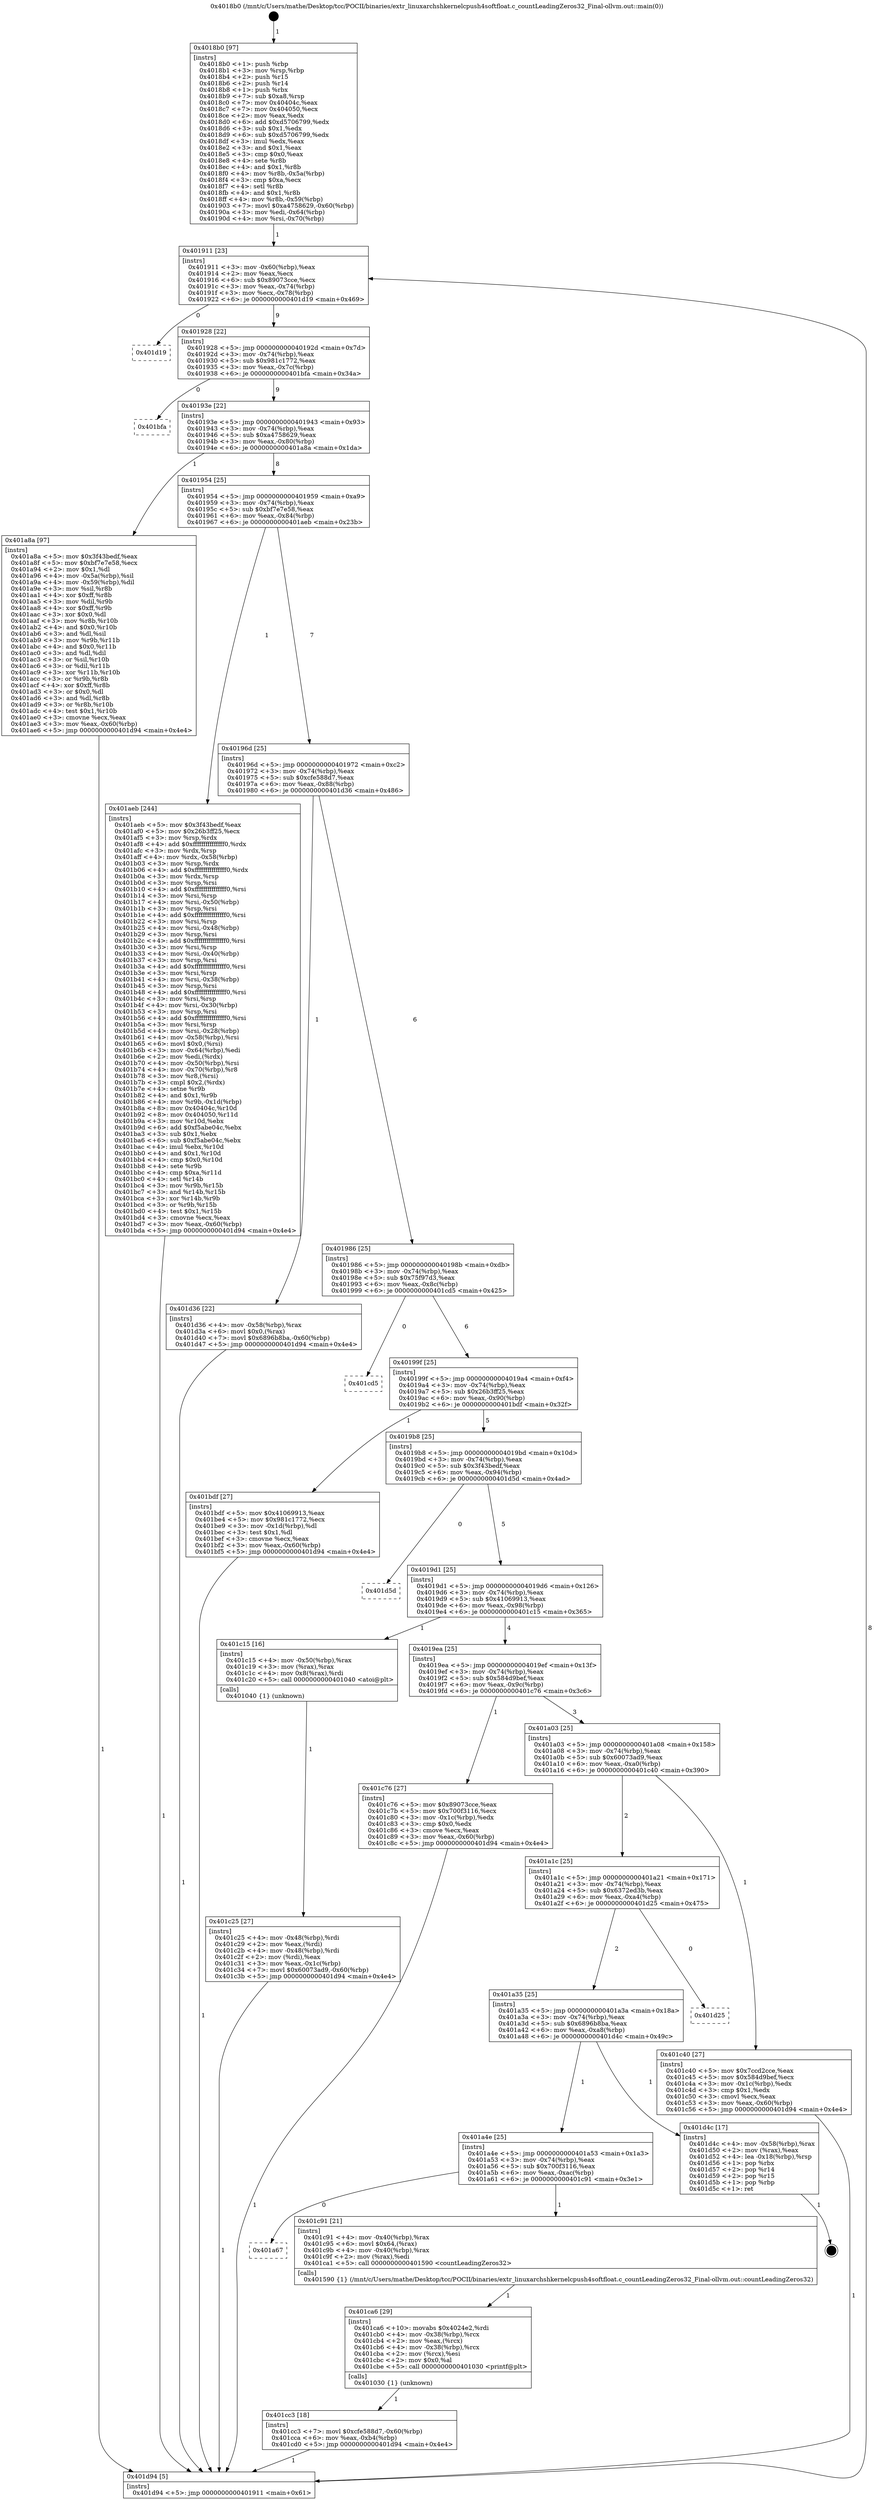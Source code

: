 digraph "0x4018b0" {
  label = "0x4018b0 (/mnt/c/Users/mathe/Desktop/tcc/POCII/binaries/extr_linuxarchshkernelcpush4softfloat.c_countLeadingZeros32_Final-ollvm.out::main(0))"
  labelloc = "t"
  node[shape=record]

  Entry [label="",width=0.3,height=0.3,shape=circle,fillcolor=black,style=filled]
  "0x401911" [label="{
     0x401911 [23]\l
     | [instrs]\l
     &nbsp;&nbsp;0x401911 \<+3\>: mov -0x60(%rbp),%eax\l
     &nbsp;&nbsp;0x401914 \<+2\>: mov %eax,%ecx\l
     &nbsp;&nbsp;0x401916 \<+6\>: sub $0x89073cce,%ecx\l
     &nbsp;&nbsp;0x40191c \<+3\>: mov %eax,-0x74(%rbp)\l
     &nbsp;&nbsp;0x40191f \<+3\>: mov %ecx,-0x78(%rbp)\l
     &nbsp;&nbsp;0x401922 \<+6\>: je 0000000000401d19 \<main+0x469\>\l
  }"]
  "0x401d19" [label="{
     0x401d19\l
  }", style=dashed]
  "0x401928" [label="{
     0x401928 [22]\l
     | [instrs]\l
     &nbsp;&nbsp;0x401928 \<+5\>: jmp 000000000040192d \<main+0x7d\>\l
     &nbsp;&nbsp;0x40192d \<+3\>: mov -0x74(%rbp),%eax\l
     &nbsp;&nbsp;0x401930 \<+5\>: sub $0x981c1772,%eax\l
     &nbsp;&nbsp;0x401935 \<+3\>: mov %eax,-0x7c(%rbp)\l
     &nbsp;&nbsp;0x401938 \<+6\>: je 0000000000401bfa \<main+0x34a\>\l
  }"]
  Exit [label="",width=0.3,height=0.3,shape=circle,fillcolor=black,style=filled,peripheries=2]
  "0x401bfa" [label="{
     0x401bfa\l
  }", style=dashed]
  "0x40193e" [label="{
     0x40193e [22]\l
     | [instrs]\l
     &nbsp;&nbsp;0x40193e \<+5\>: jmp 0000000000401943 \<main+0x93\>\l
     &nbsp;&nbsp;0x401943 \<+3\>: mov -0x74(%rbp),%eax\l
     &nbsp;&nbsp;0x401946 \<+5\>: sub $0xa4758629,%eax\l
     &nbsp;&nbsp;0x40194b \<+3\>: mov %eax,-0x80(%rbp)\l
     &nbsp;&nbsp;0x40194e \<+6\>: je 0000000000401a8a \<main+0x1da\>\l
  }"]
  "0x401cc3" [label="{
     0x401cc3 [18]\l
     | [instrs]\l
     &nbsp;&nbsp;0x401cc3 \<+7\>: movl $0xcfe588d7,-0x60(%rbp)\l
     &nbsp;&nbsp;0x401cca \<+6\>: mov %eax,-0xb4(%rbp)\l
     &nbsp;&nbsp;0x401cd0 \<+5\>: jmp 0000000000401d94 \<main+0x4e4\>\l
  }"]
  "0x401a8a" [label="{
     0x401a8a [97]\l
     | [instrs]\l
     &nbsp;&nbsp;0x401a8a \<+5\>: mov $0x3f43bedf,%eax\l
     &nbsp;&nbsp;0x401a8f \<+5\>: mov $0xbf7e7e58,%ecx\l
     &nbsp;&nbsp;0x401a94 \<+2\>: mov $0x1,%dl\l
     &nbsp;&nbsp;0x401a96 \<+4\>: mov -0x5a(%rbp),%sil\l
     &nbsp;&nbsp;0x401a9a \<+4\>: mov -0x59(%rbp),%dil\l
     &nbsp;&nbsp;0x401a9e \<+3\>: mov %sil,%r8b\l
     &nbsp;&nbsp;0x401aa1 \<+4\>: xor $0xff,%r8b\l
     &nbsp;&nbsp;0x401aa5 \<+3\>: mov %dil,%r9b\l
     &nbsp;&nbsp;0x401aa8 \<+4\>: xor $0xff,%r9b\l
     &nbsp;&nbsp;0x401aac \<+3\>: xor $0x0,%dl\l
     &nbsp;&nbsp;0x401aaf \<+3\>: mov %r8b,%r10b\l
     &nbsp;&nbsp;0x401ab2 \<+4\>: and $0x0,%r10b\l
     &nbsp;&nbsp;0x401ab6 \<+3\>: and %dl,%sil\l
     &nbsp;&nbsp;0x401ab9 \<+3\>: mov %r9b,%r11b\l
     &nbsp;&nbsp;0x401abc \<+4\>: and $0x0,%r11b\l
     &nbsp;&nbsp;0x401ac0 \<+3\>: and %dl,%dil\l
     &nbsp;&nbsp;0x401ac3 \<+3\>: or %sil,%r10b\l
     &nbsp;&nbsp;0x401ac6 \<+3\>: or %dil,%r11b\l
     &nbsp;&nbsp;0x401ac9 \<+3\>: xor %r11b,%r10b\l
     &nbsp;&nbsp;0x401acc \<+3\>: or %r9b,%r8b\l
     &nbsp;&nbsp;0x401acf \<+4\>: xor $0xff,%r8b\l
     &nbsp;&nbsp;0x401ad3 \<+3\>: or $0x0,%dl\l
     &nbsp;&nbsp;0x401ad6 \<+3\>: and %dl,%r8b\l
     &nbsp;&nbsp;0x401ad9 \<+3\>: or %r8b,%r10b\l
     &nbsp;&nbsp;0x401adc \<+4\>: test $0x1,%r10b\l
     &nbsp;&nbsp;0x401ae0 \<+3\>: cmovne %ecx,%eax\l
     &nbsp;&nbsp;0x401ae3 \<+3\>: mov %eax,-0x60(%rbp)\l
     &nbsp;&nbsp;0x401ae6 \<+5\>: jmp 0000000000401d94 \<main+0x4e4\>\l
  }"]
  "0x401954" [label="{
     0x401954 [25]\l
     | [instrs]\l
     &nbsp;&nbsp;0x401954 \<+5\>: jmp 0000000000401959 \<main+0xa9\>\l
     &nbsp;&nbsp;0x401959 \<+3\>: mov -0x74(%rbp),%eax\l
     &nbsp;&nbsp;0x40195c \<+5\>: sub $0xbf7e7e58,%eax\l
     &nbsp;&nbsp;0x401961 \<+6\>: mov %eax,-0x84(%rbp)\l
     &nbsp;&nbsp;0x401967 \<+6\>: je 0000000000401aeb \<main+0x23b\>\l
  }"]
  "0x401d94" [label="{
     0x401d94 [5]\l
     | [instrs]\l
     &nbsp;&nbsp;0x401d94 \<+5\>: jmp 0000000000401911 \<main+0x61\>\l
  }"]
  "0x4018b0" [label="{
     0x4018b0 [97]\l
     | [instrs]\l
     &nbsp;&nbsp;0x4018b0 \<+1\>: push %rbp\l
     &nbsp;&nbsp;0x4018b1 \<+3\>: mov %rsp,%rbp\l
     &nbsp;&nbsp;0x4018b4 \<+2\>: push %r15\l
     &nbsp;&nbsp;0x4018b6 \<+2\>: push %r14\l
     &nbsp;&nbsp;0x4018b8 \<+1\>: push %rbx\l
     &nbsp;&nbsp;0x4018b9 \<+7\>: sub $0xa8,%rsp\l
     &nbsp;&nbsp;0x4018c0 \<+7\>: mov 0x40404c,%eax\l
     &nbsp;&nbsp;0x4018c7 \<+7\>: mov 0x404050,%ecx\l
     &nbsp;&nbsp;0x4018ce \<+2\>: mov %eax,%edx\l
     &nbsp;&nbsp;0x4018d0 \<+6\>: add $0xd5706799,%edx\l
     &nbsp;&nbsp;0x4018d6 \<+3\>: sub $0x1,%edx\l
     &nbsp;&nbsp;0x4018d9 \<+6\>: sub $0xd5706799,%edx\l
     &nbsp;&nbsp;0x4018df \<+3\>: imul %edx,%eax\l
     &nbsp;&nbsp;0x4018e2 \<+3\>: and $0x1,%eax\l
     &nbsp;&nbsp;0x4018e5 \<+3\>: cmp $0x0,%eax\l
     &nbsp;&nbsp;0x4018e8 \<+4\>: sete %r8b\l
     &nbsp;&nbsp;0x4018ec \<+4\>: and $0x1,%r8b\l
     &nbsp;&nbsp;0x4018f0 \<+4\>: mov %r8b,-0x5a(%rbp)\l
     &nbsp;&nbsp;0x4018f4 \<+3\>: cmp $0xa,%ecx\l
     &nbsp;&nbsp;0x4018f7 \<+4\>: setl %r8b\l
     &nbsp;&nbsp;0x4018fb \<+4\>: and $0x1,%r8b\l
     &nbsp;&nbsp;0x4018ff \<+4\>: mov %r8b,-0x59(%rbp)\l
     &nbsp;&nbsp;0x401903 \<+7\>: movl $0xa4758629,-0x60(%rbp)\l
     &nbsp;&nbsp;0x40190a \<+3\>: mov %edi,-0x64(%rbp)\l
     &nbsp;&nbsp;0x40190d \<+4\>: mov %rsi,-0x70(%rbp)\l
  }"]
  "0x401ca6" [label="{
     0x401ca6 [29]\l
     | [instrs]\l
     &nbsp;&nbsp;0x401ca6 \<+10\>: movabs $0x4024e2,%rdi\l
     &nbsp;&nbsp;0x401cb0 \<+4\>: mov -0x38(%rbp),%rcx\l
     &nbsp;&nbsp;0x401cb4 \<+2\>: mov %eax,(%rcx)\l
     &nbsp;&nbsp;0x401cb6 \<+4\>: mov -0x38(%rbp),%rcx\l
     &nbsp;&nbsp;0x401cba \<+2\>: mov (%rcx),%esi\l
     &nbsp;&nbsp;0x401cbc \<+2\>: mov $0x0,%al\l
     &nbsp;&nbsp;0x401cbe \<+5\>: call 0000000000401030 \<printf@plt\>\l
     | [calls]\l
     &nbsp;&nbsp;0x401030 \{1\} (unknown)\l
  }"]
  "0x401aeb" [label="{
     0x401aeb [244]\l
     | [instrs]\l
     &nbsp;&nbsp;0x401aeb \<+5\>: mov $0x3f43bedf,%eax\l
     &nbsp;&nbsp;0x401af0 \<+5\>: mov $0x26b3ff25,%ecx\l
     &nbsp;&nbsp;0x401af5 \<+3\>: mov %rsp,%rdx\l
     &nbsp;&nbsp;0x401af8 \<+4\>: add $0xfffffffffffffff0,%rdx\l
     &nbsp;&nbsp;0x401afc \<+3\>: mov %rdx,%rsp\l
     &nbsp;&nbsp;0x401aff \<+4\>: mov %rdx,-0x58(%rbp)\l
     &nbsp;&nbsp;0x401b03 \<+3\>: mov %rsp,%rdx\l
     &nbsp;&nbsp;0x401b06 \<+4\>: add $0xfffffffffffffff0,%rdx\l
     &nbsp;&nbsp;0x401b0a \<+3\>: mov %rdx,%rsp\l
     &nbsp;&nbsp;0x401b0d \<+3\>: mov %rsp,%rsi\l
     &nbsp;&nbsp;0x401b10 \<+4\>: add $0xfffffffffffffff0,%rsi\l
     &nbsp;&nbsp;0x401b14 \<+3\>: mov %rsi,%rsp\l
     &nbsp;&nbsp;0x401b17 \<+4\>: mov %rsi,-0x50(%rbp)\l
     &nbsp;&nbsp;0x401b1b \<+3\>: mov %rsp,%rsi\l
     &nbsp;&nbsp;0x401b1e \<+4\>: add $0xfffffffffffffff0,%rsi\l
     &nbsp;&nbsp;0x401b22 \<+3\>: mov %rsi,%rsp\l
     &nbsp;&nbsp;0x401b25 \<+4\>: mov %rsi,-0x48(%rbp)\l
     &nbsp;&nbsp;0x401b29 \<+3\>: mov %rsp,%rsi\l
     &nbsp;&nbsp;0x401b2c \<+4\>: add $0xfffffffffffffff0,%rsi\l
     &nbsp;&nbsp;0x401b30 \<+3\>: mov %rsi,%rsp\l
     &nbsp;&nbsp;0x401b33 \<+4\>: mov %rsi,-0x40(%rbp)\l
     &nbsp;&nbsp;0x401b37 \<+3\>: mov %rsp,%rsi\l
     &nbsp;&nbsp;0x401b3a \<+4\>: add $0xfffffffffffffff0,%rsi\l
     &nbsp;&nbsp;0x401b3e \<+3\>: mov %rsi,%rsp\l
     &nbsp;&nbsp;0x401b41 \<+4\>: mov %rsi,-0x38(%rbp)\l
     &nbsp;&nbsp;0x401b45 \<+3\>: mov %rsp,%rsi\l
     &nbsp;&nbsp;0x401b48 \<+4\>: add $0xfffffffffffffff0,%rsi\l
     &nbsp;&nbsp;0x401b4c \<+3\>: mov %rsi,%rsp\l
     &nbsp;&nbsp;0x401b4f \<+4\>: mov %rsi,-0x30(%rbp)\l
     &nbsp;&nbsp;0x401b53 \<+3\>: mov %rsp,%rsi\l
     &nbsp;&nbsp;0x401b56 \<+4\>: add $0xfffffffffffffff0,%rsi\l
     &nbsp;&nbsp;0x401b5a \<+3\>: mov %rsi,%rsp\l
     &nbsp;&nbsp;0x401b5d \<+4\>: mov %rsi,-0x28(%rbp)\l
     &nbsp;&nbsp;0x401b61 \<+4\>: mov -0x58(%rbp),%rsi\l
     &nbsp;&nbsp;0x401b65 \<+6\>: movl $0x0,(%rsi)\l
     &nbsp;&nbsp;0x401b6b \<+3\>: mov -0x64(%rbp),%edi\l
     &nbsp;&nbsp;0x401b6e \<+2\>: mov %edi,(%rdx)\l
     &nbsp;&nbsp;0x401b70 \<+4\>: mov -0x50(%rbp),%rsi\l
     &nbsp;&nbsp;0x401b74 \<+4\>: mov -0x70(%rbp),%r8\l
     &nbsp;&nbsp;0x401b78 \<+3\>: mov %r8,(%rsi)\l
     &nbsp;&nbsp;0x401b7b \<+3\>: cmpl $0x2,(%rdx)\l
     &nbsp;&nbsp;0x401b7e \<+4\>: setne %r9b\l
     &nbsp;&nbsp;0x401b82 \<+4\>: and $0x1,%r9b\l
     &nbsp;&nbsp;0x401b86 \<+4\>: mov %r9b,-0x1d(%rbp)\l
     &nbsp;&nbsp;0x401b8a \<+8\>: mov 0x40404c,%r10d\l
     &nbsp;&nbsp;0x401b92 \<+8\>: mov 0x404050,%r11d\l
     &nbsp;&nbsp;0x401b9a \<+3\>: mov %r10d,%ebx\l
     &nbsp;&nbsp;0x401b9d \<+6\>: add $0xf5abe04c,%ebx\l
     &nbsp;&nbsp;0x401ba3 \<+3\>: sub $0x1,%ebx\l
     &nbsp;&nbsp;0x401ba6 \<+6\>: sub $0xf5abe04c,%ebx\l
     &nbsp;&nbsp;0x401bac \<+4\>: imul %ebx,%r10d\l
     &nbsp;&nbsp;0x401bb0 \<+4\>: and $0x1,%r10d\l
     &nbsp;&nbsp;0x401bb4 \<+4\>: cmp $0x0,%r10d\l
     &nbsp;&nbsp;0x401bb8 \<+4\>: sete %r9b\l
     &nbsp;&nbsp;0x401bbc \<+4\>: cmp $0xa,%r11d\l
     &nbsp;&nbsp;0x401bc0 \<+4\>: setl %r14b\l
     &nbsp;&nbsp;0x401bc4 \<+3\>: mov %r9b,%r15b\l
     &nbsp;&nbsp;0x401bc7 \<+3\>: and %r14b,%r15b\l
     &nbsp;&nbsp;0x401bca \<+3\>: xor %r14b,%r9b\l
     &nbsp;&nbsp;0x401bcd \<+3\>: or %r9b,%r15b\l
     &nbsp;&nbsp;0x401bd0 \<+4\>: test $0x1,%r15b\l
     &nbsp;&nbsp;0x401bd4 \<+3\>: cmovne %ecx,%eax\l
     &nbsp;&nbsp;0x401bd7 \<+3\>: mov %eax,-0x60(%rbp)\l
     &nbsp;&nbsp;0x401bda \<+5\>: jmp 0000000000401d94 \<main+0x4e4\>\l
  }"]
  "0x40196d" [label="{
     0x40196d [25]\l
     | [instrs]\l
     &nbsp;&nbsp;0x40196d \<+5\>: jmp 0000000000401972 \<main+0xc2\>\l
     &nbsp;&nbsp;0x401972 \<+3\>: mov -0x74(%rbp),%eax\l
     &nbsp;&nbsp;0x401975 \<+5\>: sub $0xcfe588d7,%eax\l
     &nbsp;&nbsp;0x40197a \<+6\>: mov %eax,-0x88(%rbp)\l
     &nbsp;&nbsp;0x401980 \<+6\>: je 0000000000401d36 \<main+0x486\>\l
  }"]
  "0x401a67" [label="{
     0x401a67\l
  }", style=dashed]
  "0x401c91" [label="{
     0x401c91 [21]\l
     | [instrs]\l
     &nbsp;&nbsp;0x401c91 \<+4\>: mov -0x40(%rbp),%rax\l
     &nbsp;&nbsp;0x401c95 \<+6\>: movl $0x64,(%rax)\l
     &nbsp;&nbsp;0x401c9b \<+4\>: mov -0x40(%rbp),%rax\l
     &nbsp;&nbsp;0x401c9f \<+2\>: mov (%rax),%edi\l
     &nbsp;&nbsp;0x401ca1 \<+5\>: call 0000000000401590 \<countLeadingZeros32\>\l
     | [calls]\l
     &nbsp;&nbsp;0x401590 \{1\} (/mnt/c/Users/mathe/Desktop/tcc/POCII/binaries/extr_linuxarchshkernelcpush4softfloat.c_countLeadingZeros32_Final-ollvm.out::countLeadingZeros32)\l
  }"]
  "0x401d36" [label="{
     0x401d36 [22]\l
     | [instrs]\l
     &nbsp;&nbsp;0x401d36 \<+4\>: mov -0x58(%rbp),%rax\l
     &nbsp;&nbsp;0x401d3a \<+6\>: movl $0x0,(%rax)\l
     &nbsp;&nbsp;0x401d40 \<+7\>: movl $0x6896b8ba,-0x60(%rbp)\l
     &nbsp;&nbsp;0x401d47 \<+5\>: jmp 0000000000401d94 \<main+0x4e4\>\l
  }"]
  "0x401986" [label="{
     0x401986 [25]\l
     | [instrs]\l
     &nbsp;&nbsp;0x401986 \<+5\>: jmp 000000000040198b \<main+0xdb\>\l
     &nbsp;&nbsp;0x40198b \<+3\>: mov -0x74(%rbp),%eax\l
     &nbsp;&nbsp;0x40198e \<+5\>: sub $0x75f97d3,%eax\l
     &nbsp;&nbsp;0x401993 \<+6\>: mov %eax,-0x8c(%rbp)\l
     &nbsp;&nbsp;0x401999 \<+6\>: je 0000000000401cd5 \<main+0x425\>\l
  }"]
  "0x401a4e" [label="{
     0x401a4e [25]\l
     | [instrs]\l
     &nbsp;&nbsp;0x401a4e \<+5\>: jmp 0000000000401a53 \<main+0x1a3\>\l
     &nbsp;&nbsp;0x401a53 \<+3\>: mov -0x74(%rbp),%eax\l
     &nbsp;&nbsp;0x401a56 \<+5\>: sub $0x700f3116,%eax\l
     &nbsp;&nbsp;0x401a5b \<+6\>: mov %eax,-0xac(%rbp)\l
     &nbsp;&nbsp;0x401a61 \<+6\>: je 0000000000401c91 \<main+0x3e1\>\l
  }"]
  "0x401cd5" [label="{
     0x401cd5\l
  }", style=dashed]
  "0x40199f" [label="{
     0x40199f [25]\l
     | [instrs]\l
     &nbsp;&nbsp;0x40199f \<+5\>: jmp 00000000004019a4 \<main+0xf4\>\l
     &nbsp;&nbsp;0x4019a4 \<+3\>: mov -0x74(%rbp),%eax\l
     &nbsp;&nbsp;0x4019a7 \<+5\>: sub $0x26b3ff25,%eax\l
     &nbsp;&nbsp;0x4019ac \<+6\>: mov %eax,-0x90(%rbp)\l
     &nbsp;&nbsp;0x4019b2 \<+6\>: je 0000000000401bdf \<main+0x32f\>\l
  }"]
  "0x401d4c" [label="{
     0x401d4c [17]\l
     | [instrs]\l
     &nbsp;&nbsp;0x401d4c \<+4\>: mov -0x58(%rbp),%rax\l
     &nbsp;&nbsp;0x401d50 \<+2\>: mov (%rax),%eax\l
     &nbsp;&nbsp;0x401d52 \<+4\>: lea -0x18(%rbp),%rsp\l
     &nbsp;&nbsp;0x401d56 \<+1\>: pop %rbx\l
     &nbsp;&nbsp;0x401d57 \<+2\>: pop %r14\l
     &nbsp;&nbsp;0x401d59 \<+2\>: pop %r15\l
     &nbsp;&nbsp;0x401d5b \<+1\>: pop %rbp\l
     &nbsp;&nbsp;0x401d5c \<+1\>: ret\l
  }"]
  "0x401bdf" [label="{
     0x401bdf [27]\l
     | [instrs]\l
     &nbsp;&nbsp;0x401bdf \<+5\>: mov $0x41069913,%eax\l
     &nbsp;&nbsp;0x401be4 \<+5\>: mov $0x981c1772,%ecx\l
     &nbsp;&nbsp;0x401be9 \<+3\>: mov -0x1d(%rbp),%dl\l
     &nbsp;&nbsp;0x401bec \<+3\>: test $0x1,%dl\l
     &nbsp;&nbsp;0x401bef \<+3\>: cmovne %ecx,%eax\l
     &nbsp;&nbsp;0x401bf2 \<+3\>: mov %eax,-0x60(%rbp)\l
     &nbsp;&nbsp;0x401bf5 \<+5\>: jmp 0000000000401d94 \<main+0x4e4\>\l
  }"]
  "0x4019b8" [label="{
     0x4019b8 [25]\l
     | [instrs]\l
     &nbsp;&nbsp;0x4019b8 \<+5\>: jmp 00000000004019bd \<main+0x10d\>\l
     &nbsp;&nbsp;0x4019bd \<+3\>: mov -0x74(%rbp),%eax\l
     &nbsp;&nbsp;0x4019c0 \<+5\>: sub $0x3f43bedf,%eax\l
     &nbsp;&nbsp;0x4019c5 \<+6\>: mov %eax,-0x94(%rbp)\l
     &nbsp;&nbsp;0x4019cb \<+6\>: je 0000000000401d5d \<main+0x4ad\>\l
  }"]
  "0x401a35" [label="{
     0x401a35 [25]\l
     | [instrs]\l
     &nbsp;&nbsp;0x401a35 \<+5\>: jmp 0000000000401a3a \<main+0x18a\>\l
     &nbsp;&nbsp;0x401a3a \<+3\>: mov -0x74(%rbp),%eax\l
     &nbsp;&nbsp;0x401a3d \<+5\>: sub $0x6896b8ba,%eax\l
     &nbsp;&nbsp;0x401a42 \<+6\>: mov %eax,-0xa8(%rbp)\l
     &nbsp;&nbsp;0x401a48 \<+6\>: je 0000000000401d4c \<main+0x49c\>\l
  }"]
  "0x401d5d" [label="{
     0x401d5d\l
  }", style=dashed]
  "0x4019d1" [label="{
     0x4019d1 [25]\l
     | [instrs]\l
     &nbsp;&nbsp;0x4019d1 \<+5\>: jmp 00000000004019d6 \<main+0x126\>\l
     &nbsp;&nbsp;0x4019d6 \<+3\>: mov -0x74(%rbp),%eax\l
     &nbsp;&nbsp;0x4019d9 \<+5\>: sub $0x41069913,%eax\l
     &nbsp;&nbsp;0x4019de \<+6\>: mov %eax,-0x98(%rbp)\l
     &nbsp;&nbsp;0x4019e4 \<+6\>: je 0000000000401c15 \<main+0x365\>\l
  }"]
  "0x401d25" [label="{
     0x401d25\l
  }", style=dashed]
  "0x401c15" [label="{
     0x401c15 [16]\l
     | [instrs]\l
     &nbsp;&nbsp;0x401c15 \<+4\>: mov -0x50(%rbp),%rax\l
     &nbsp;&nbsp;0x401c19 \<+3\>: mov (%rax),%rax\l
     &nbsp;&nbsp;0x401c1c \<+4\>: mov 0x8(%rax),%rdi\l
     &nbsp;&nbsp;0x401c20 \<+5\>: call 0000000000401040 \<atoi@plt\>\l
     | [calls]\l
     &nbsp;&nbsp;0x401040 \{1\} (unknown)\l
  }"]
  "0x4019ea" [label="{
     0x4019ea [25]\l
     | [instrs]\l
     &nbsp;&nbsp;0x4019ea \<+5\>: jmp 00000000004019ef \<main+0x13f\>\l
     &nbsp;&nbsp;0x4019ef \<+3\>: mov -0x74(%rbp),%eax\l
     &nbsp;&nbsp;0x4019f2 \<+5\>: sub $0x584d9bef,%eax\l
     &nbsp;&nbsp;0x4019f7 \<+6\>: mov %eax,-0x9c(%rbp)\l
     &nbsp;&nbsp;0x4019fd \<+6\>: je 0000000000401c76 \<main+0x3c6\>\l
  }"]
  "0x401c25" [label="{
     0x401c25 [27]\l
     | [instrs]\l
     &nbsp;&nbsp;0x401c25 \<+4\>: mov -0x48(%rbp),%rdi\l
     &nbsp;&nbsp;0x401c29 \<+2\>: mov %eax,(%rdi)\l
     &nbsp;&nbsp;0x401c2b \<+4\>: mov -0x48(%rbp),%rdi\l
     &nbsp;&nbsp;0x401c2f \<+2\>: mov (%rdi),%eax\l
     &nbsp;&nbsp;0x401c31 \<+3\>: mov %eax,-0x1c(%rbp)\l
     &nbsp;&nbsp;0x401c34 \<+7\>: movl $0x60073ad9,-0x60(%rbp)\l
     &nbsp;&nbsp;0x401c3b \<+5\>: jmp 0000000000401d94 \<main+0x4e4\>\l
  }"]
  "0x401a1c" [label="{
     0x401a1c [25]\l
     | [instrs]\l
     &nbsp;&nbsp;0x401a1c \<+5\>: jmp 0000000000401a21 \<main+0x171\>\l
     &nbsp;&nbsp;0x401a21 \<+3\>: mov -0x74(%rbp),%eax\l
     &nbsp;&nbsp;0x401a24 \<+5\>: sub $0x6372ed3b,%eax\l
     &nbsp;&nbsp;0x401a29 \<+6\>: mov %eax,-0xa4(%rbp)\l
     &nbsp;&nbsp;0x401a2f \<+6\>: je 0000000000401d25 \<main+0x475\>\l
  }"]
  "0x401c76" [label="{
     0x401c76 [27]\l
     | [instrs]\l
     &nbsp;&nbsp;0x401c76 \<+5\>: mov $0x89073cce,%eax\l
     &nbsp;&nbsp;0x401c7b \<+5\>: mov $0x700f3116,%ecx\l
     &nbsp;&nbsp;0x401c80 \<+3\>: mov -0x1c(%rbp),%edx\l
     &nbsp;&nbsp;0x401c83 \<+3\>: cmp $0x0,%edx\l
     &nbsp;&nbsp;0x401c86 \<+3\>: cmove %ecx,%eax\l
     &nbsp;&nbsp;0x401c89 \<+3\>: mov %eax,-0x60(%rbp)\l
     &nbsp;&nbsp;0x401c8c \<+5\>: jmp 0000000000401d94 \<main+0x4e4\>\l
  }"]
  "0x401a03" [label="{
     0x401a03 [25]\l
     | [instrs]\l
     &nbsp;&nbsp;0x401a03 \<+5\>: jmp 0000000000401a08 \<main+0x158\>\l
     &nbsp;&nbsp;0x401a08 \<+3\>: mov -0x74(%rbp),%eax\l
     &nbsp;&nbsp;0x401a0b \<+5\>: sub $0x60073ad9,%eax\l
     &nbsp;&nbsp;0x401a10 \<+6\>: mov %eax,-0xa0(%rbp)\l
     &nbsp;&nbsp;0x401a16 \<+6\>: je 0000000000401c40 \<main+0x390\>\l
  }"]
  "0x401c40" [label="{
     0x401c40 [27]\l
     | [instrs]\l
     &nbsp;&nbsp;0x401c40 \<+5\>: mov $0x7ccd2cce,%eax\l
     &nbsp;&nbsp;0x401c45 \<+5\>: mov $0x584d9bef,%ecx\l
     &nbsp;&nbsp;0x401c4a \<+3\>: mov -0x1c(%rbp),%edx\l
     &nbsp;&nbsp;0x401c4d \<+3\>: cmp $0x1,%edx\l
     &nbsp;&nbsp;0x401c50 \<+3\>: cmovl %ecx,%eax\l
     &nbsp;&nbsp;0x401c53 \<+3\>: mov %eax,-0x60(%rbp)\l
     &nbsp;&nbsp;0x401c56 \<+5\>: jmp 0000000000401d94 \<main+0x4e4\>\l
  }"]
  Entry -> "0x4018b0" [label=" 1"]
  "0x401911" -> "0x401d19" [label=" 0"]
  "0x401911" -> "0x401928" [label=" 9"]
  "0x401d4c" -> Exit [label=" 1"]
  "0x401928" -> "0x401bfa" [label=" 0"]
  "0x401928" -> "0x40193e" [label=" 9"]
  "0x401d36" -> "0x401d94" [label=" 1"]
  "0x40193e" -> "0x401a8a" [label=" 1"]
  "0x40193e" -> "0x401954" [label=" 8"]
  "0x401a8a" -> "0x401d94" [label=" 1"]
  "0x4018b0" -> "0x401911" [label=" 1"]
  "0x401d94" -> "0x401911" [label=" 8"]
  "0x401cc3" -> "0x401d94" [label=" 1"]
  "0x401954" -> "0x401aeb" [label=" 1"]
  "0x401954" -> "0x40196d" [label=" 7"]
  "0x401ca6" -> "0x401cc3" [label=" 1"]
  "0x401aeb" -> "0x401d94" [label=" 1"]
  "0x401c91" -> "0x401ca6" [label=" 1"]
  "0x40196d" -> "0x401d36" [label=" 1"]
  "0x40196d" -> "0x401986" [label=" 6"]
  "0x401a4e" -> "0x401a67" [label=" 0"]
  "0x401986" -> "0x401cd5" [label=" 0"]
  "0x401986" -> "0x40199f" [label=" 6"]
  "0x401a4e" -> "0x401c91" [label=" 1"]
  "0x40199f" -> "0x401bdf" [label=" 1"]
  "0x40199f" -> "0x4019b8" [label=" 5"]
  "0x401bdf" -> "0x401d94" [label=" 1"]
  "0x401a35" -> "0x401a4e" [label=" 1"]
  "0x4019b8" -> "0x401d5d" [label=" 0"]
  "0x4019b8" -> "0x4019d1" [label=" 5"]
  "0x401a35" -> "0x401d4c" [label=" 1"]
  "0x4019d1" -> "0x401c15" [label=" 1"]
  "0x4019d1" -> "0x4019ea" [label=" 4"]
  "0x401c15" -> "0x401c25" [label=" 1"]
  "0x401c25" -> "0x401d94" [label=" 1"]
  "0x401a1c" -> "0x401a35" [label=" 2"]
  "0x4019ea" -> "0x401c76" [label=" 1"]
  "0x4019ea" -> "0x401a03" [label=" 3"]
  "0x401a1c" -> "0x401d25" [label=" 0"]
  "0x401a03" -> "0x401c40" [label=" 1"]
  "0x401a03" -> "0x401a1c" [label=" 2"]
  "0x401c40" -> "0x401d94" [label=" 1"]
  "0x401c76" -> "0x401d94" [label=" 1"]
}
